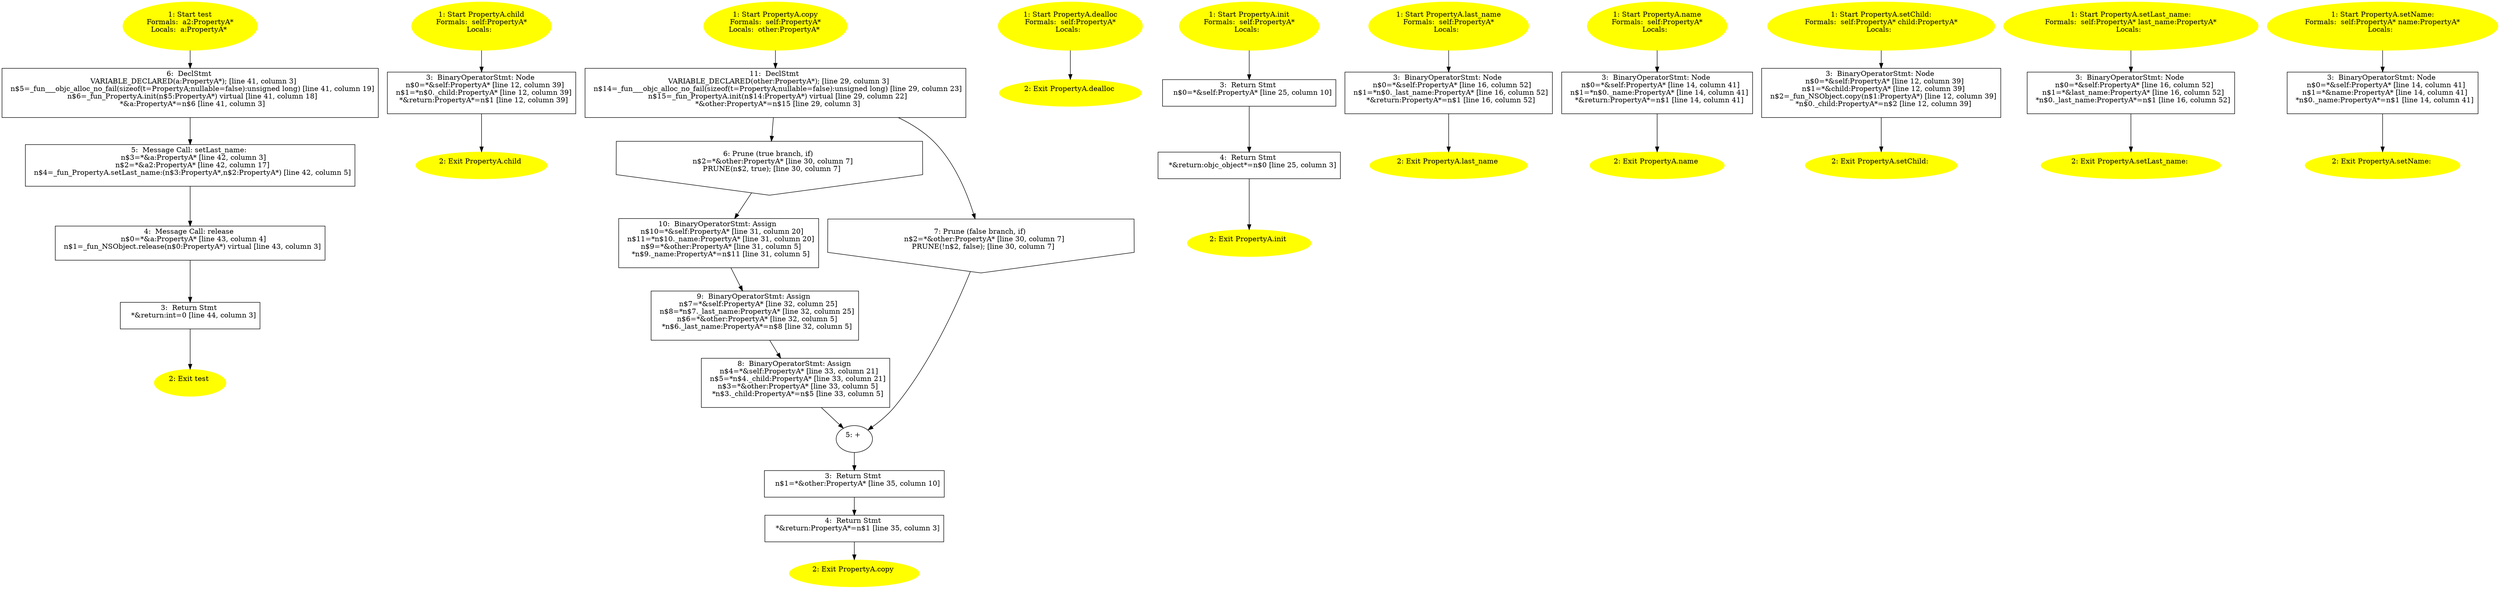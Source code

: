/* @generated */
digraph cfg {
"test.098f6bcd4621d373_1" [label="1: Start test\nFormals:  a2:PropertyA*\nLocals:  a:PropertyA* \n  " color=yellow style=filled]
	

	 "test.098f6bcd4621d373_1" -> "test.098f6bcd4621d373_6" ;
"test.098f6bcd4621d373_2" [label="2: Exit test \n  " color=yellow style=filled]
	

"test.098f6bcd4621d373_3" [label="3:  Return Stmt \n   *&return:int=0 [line 44, column 3]\n " shape="box"]
	

	 "test.098f6bcd4621d373_3" -> "test.098f6bcd4621d373_2" ;
"test.098f6bcd4621d373_4" [label="4:  Message Call: release \n   n$0=*&a:PropertyA* [line 43, column 4]\n  n$1=_fun_NSObject.release(n$0:PropertyA*) virtual [line 43, column 3]\n " shape="box"]
	

	 "test.098f6bcd4621d373_4" -> "test.098f6bcd4621d373_3" ;
"test.098f6bcd4621d373_5" [label="5:  Message Call: setLast_name: \n   n$3=*&a:PropertyA* [line 42, column 3]\n  n$2=*&a2:PropertyA* [line 42, column 17]\n  n$4=_fun_PropertyA.setLast_name:(n$3:PropertyA*,n$2:PropertyA*) [line 42, column 5]\n " shape="box"]
	

	 "test.098f6bcd4621d373_5" -> "test.098f6bcd4621d373_4" ;
"test.098f6bcd4621d373_6" [label="6:  DeclStmt \n   VARIABLE_DECLARED(a:PropertyA*); [line 41, column 3]\n  n$5=_fun___objc_alloc_no_fail(sizeof(t=PropertyA;nullable=false):unsigned long) [line 41, column 19]\n  n$6=_fun_PropertyA.init(n$5:PropertyA*) virtual [line 41, column 18]\n  *&a:PropertyA*=n$6 [line 41, column 3]\n " shape="box"]
	

	 "test.098f6bcd4621d373_6" -> "test.098f6bcd4621d373_5" ;
"child#PropertyA#[instance].ddbb6d6fd671f9f3_1" [label="1: Start PropertyA.child\nFormals:  self:PropertyA*\nLocals:  \n  " color=yellow style=filled]
	

	 "child#PropertyA#[instance].ddbb6d6fd671f9f3_1" -> "child#PropertyA#[instance].ddbb6d6fd671f9f3_3" ;
"child#PropertyA#[instance].ddbb6d6fd671f9f3_2" [label="2: Exit PropertyA.child \n  " color=yellow style=filled]
	

"child#PropertyA#[instance].ddbb6d6fd671f9f3_3" [label="3:  BinaryOperatorStmt: Node \n   n$0=*&self:PropertyA* [line 12, column 39]\n  n$1=*n$0._child:PropertyA* [line 12, column 39]\n  *&return:PropertyA*=n$1 [line 12, column 39]\n " shape="box"]
	

	 "child#PropertyA#[instance].ddbb6d6fd671f9f3_3" -> "child#PropertyA#[instance].ddbb6d6fd671f9f3_2" ;
"copy#PropertyA#[instance].069a3c4354a28603_1" [label="1: Start PropertyA.copy\nFormals:  self:PropertyA*\nLocals:  other:PropertyA* \n  " color=yellow style=filled]
	

	 "copy#PropertyA#[instance].069a3c4354a28603_1" -> "copy#PropertyA#[instance].069a3c4354a28603_11" ;
"copy#PropertyA#[instance].069a3c4354a28603_2" [label="2: Exit PropertyA.copy \n  " color=yellow style=filled]
	

"copy#PropertyA#[instance].069a3c4354a28603_3" [label="3:  Return Stmt \n   n$1=*&other:PropertyA* [line 35, column 10]\n " shape="box"]
	

	 "copy#PropertyA#[instance].069a3c4354a28603_3" -> "copy#PropertyA#[instance].069a3c4354a28603_4" ;
"copy#PropertyA#[instance].069a3c4354a28603_4" [label="4:  Return Stmt \n   *&return:PropertyA*=n$1 [line 35, column 3]\n " shape="box"]
	

	 "copy#PropertyA#[instance].069a3c4354a28603_4" -> "copy#PropertyA#[instance].069a3c4354a28603_2" ;
"copy#PropertyA#[instance].069a3c4354a28603_5" [label="5: + \n  " ]
	

	 "copy#PropertyA#[instance].069a3c4354a28603_5" -> "copy#PropertyA#[instance].069a3c4354a28603_3" ;
"copy#PropertyA#[instance].069a3c4354a28603_6" [label="6: Prune (true branch, if) \n   n$2=*&other:PropertyA* [line 30, column 7]\n  PRUNE(n$2, true); [line 30, column 7]\n " shape="invhouse"]
	

	 "copy#PropertyA#[instance].069a3c4354a28603_6" -> "copy#PropertyA#[instance].069a3c4354a28603_10" ;
"copy#PropertyA#[instance].069a3c4354a28603_7" [label="7: Prune (false branch, if) \n   n$2=*&other:PropertyA* [line 30, column 7]\n  PRUNE(!n$2, false); [line 30, column 7]\n " shape="invhouse"]
	

	 "copy#PropertyA#[instance].069a3c4354a28603_7" -> "copy#PropertyA#[instance].069a3c4354a28603_5" ;
"copy#PropertyA#[instance].069a3c4354a28603_8" [label="8:  BinaryOperatorStmt: Assign \n   n$4=*&self:PropertyA* [line 33, column 21]\n  n$5=*n$4._child:PropertyA* [line 33, column 21]\n  n$3=*&other:PropertyA* [line 33, column 5]\n  *n$3._child:PropertyA*=n$5 [line 33, column 5]\n " shape="box"]
	

	 "copy#PropertyA#[instance].069a3c4354a28603_8" -> "copy#PropertyA#[instance].069a3c4354a28603_5" ;
"copy#PropertyA#[instance].069a3c4354a28603_9" [label="9:  BinaryOperatorStmt: Assign \n   n$7=*&self:PropertyA* [line 32, column 25]\n  n$8=*n$7._last_name:PropertyA* [line 32, column 25]\n  n$6=*&other:PropertyA* [line 32, column 5]\n  *n$6._last_name:PropertyA*=n$8 [line 32, column 5]\n " shape="box"]
	

	 "copy#PropertyA#[instance].069a3c4354a28603_9" -> "copy#PropertyA#[instance].069a3c4354a28603_8" ;
"copy#PropertyA#[instance].069a3c4354a28603_10" [label="10:  BinaryOperatorStmt: Assign \n   n$10=*&self:PropertyA* [line 31, column 20]\n  n$11=*n$10._name:PropertyA* [line 31, column 20]\n  n$9=*&other:PropertyA* [line 31, column 5]\n  *n$9._name:PropertyA*=n$11 [line 31, column 5]\n " shape="box"]
	

	 "copy#PropertyA#[instance].069a3c4354a28603_10" -> "copy#PropertyA#[instance].069a3c4354a28603_9" ;
"copy#PropertyA#[instance].069a3c4354a28603_11" [label="11:  DeclStmt \n   VARIABLE_DECLARED(other:PropertyA*); [line 29, column 3]\n  n$14=_fun___objc_alloc_no_fail(sizeof(t=PropertyA;nullable=false):unsigned long) [line 29, column 23]\n  n$15=_fun_PropertyA.init(n$14:PropertyA*) virtual [line 29, column 22]\n  *&other:PropertyA*=n$15 [line 29, column 3]\n " shape="box"]
	

	 "copy#PropertyA#[instance].069a3c4354a28603_11" -> "copy#PropertyA#[instance].069a3c4354a28603_6" ;
	 "copy#PropertyA#[instance].069a3c4354a28603_11" -> "copy#PropertyA#[instance].069a3c4354a28603_7" ;
"dealloc#PropertyA#[instance].a406af22c8aadb53_1" [label="1: Start PropertyA.dealloc\nFormals:  self:PropertyA*\nLocals:  \n  " color=yellow style=filled]
	

	 "dealloc#PropertyA#[instance].a406af22c8aadb53_1" -> "dealloc#PropertyA#[instance].a406af22c8aadb53_2" ;
"dealloc#PropertyA#[instance].a406af22c8aadb53_2" [label="2: Exit PropertyA.dealloc \n  " color=yellow style=filled]
	

"init#PropertyA#[instance].f6d33a23a7d0df10_1" [label="1: Start PropertyA.init\nFormals:  self:PropertyA*\nLocals:  \n  " color=yellow style=filled]
	

	 "init#PropertyA#[instance].f6d33a23a7d0df10_1" -> "init#PropertyA#[instance].f6d33a23a7d0df10_3" ;
"init#PropertyA#[instance].f6d33a23a7d0df10_2" [label="2: Exit PropertyA.init \n  " color=yellow style=filled]
	

"init#PropertyA#[instance].f6d33a23a7d0df10_3" [label="3:  Return Stmt \n   n$0=*&self:PropertyA* [line 25, column 10]\n " shape="box"]
	

	 "init#PropertyA#[instance].f6d33a23a7d0df10_3" -> "init#PropertyA#[instance].f6d33a23a7d0df10_4" ;
"init#PropertyA#[instance].f6d33a23a7d0df10_4" [label="4:  Return Stmt \n   *&return:objc_object*=n$0 [line 25, column 3]\n " shape="box"]
	

	 "init#PropertyA#[instance].f6d33a23a7d0df10_4" -> "init#PropertyA#[instance].f6d33a23a7d0df10_2" ;
"last_name#PropertyA#[instance].a7135f930883ad7a_1" [label="1: Start PropertyA.last_name\nFormals:  self:PropertyA*\nLocals:  \n  " color=yellow style=filled]
	

	 "last_name#PropertyA#[instance].a7135f930883ad7a_1" -> "last_name#PropertyA#[instance].a7135f930883ad7a_3" ;
"last_name#PropertyA#[instance].a7135f930883ad7a_2" [label="2: Exit PropertyA.last_name \n  " color=yellow style=filled]
	

"last_name#PropertyA#[instance].a7135f930883ad7a_3" [label="3:  BinaryOperatorStmt: Node \n   n$0=*&self:PropertyA* [line 16, column 52]\n  n$1=*n$0._last_name:PropertyA* [line 16, column 52]\n  *&return:PropertyA*=n$1 [line 16, column 52]\n " shape="box"]
	

	 "last_name#PropertyA#[instance].a7135f930883ad7a_3" -> "last_name#PropertyA#[instance].a7135f930883ad7a_2" ;
"name#PropertyA#[instance].001ac67fa2321888_1" [label="1: Start PropertyA.name\nFormals:  self:PropertyA*\nLocals:  \n  " color=yellow style=filled]
	

	 "name#PropertyA#[instance].001ac67fa2321888_1" -> "name#PropertyA#[instance].001ac67fa2321888_3" ;
"name#PropertyA#[instance].001ac67fa2321888_2" [label="2: Exit PropertyA.name \n  " color=yellow style=filled]
	

"name#PropertyA#[instance].001ac67fa2321888_3" [label="3:  BinaryOperatorStmt: Node \n   n$0=*&self:PropertyA* [line 14, column 41]\n  n$1=*n$0._name:PropertyA* [line 14, column 41]\n  *&return:PropertyA*=n$1 [line 14, column 41]\n " shape="box"]
	

	 "name#PropertyA#[instance].001ac67fa2321888_3" -> "name#PropertyA#[instance].001ac67fa2321888_2" ;
"setChild:#PropertyA(class Propert.d0716bfbd35a49be_1" [label="1: Start PropertyA.setChild:\nFormals:  self:PropertyA* child:PropertyA*\nLocals:  \n  " color=yellow style=filled]
	

	 "setChild:#PropertyA(class Propert.d0716bfbd35a49be_1" -> "setChild:#PropertyA(class Propert.d0716bfbd35a49be_3" ;
"setChild:#PropertyA(class Propert.d0716bfbd35a49be_2" [label="2: Exit PropertyA.setChild: \n  " color=yellow style=filled]
	

"setChild:#PropertyA(class Propert.d0716bfbd35a49be_3" [label="3:  BinaryOperatorStmt: Node \n   n$0=*&self:PropertyA* [line 12, column 39]\n  n$1=*&child:PropertyA* [line 12, column 39]\n  n$2=_fun_NSObject.copy(n$1:PropertyA*) [line 12, column 39]\n  *n$0._child:PropertyA*=n$2 [line 12, column 39]\n " shape="box"]
	

	 "setChild:#PropertyA(class Propert.d0716bfbd35a49be_3" -> "setChild:#PropertyA(class Propert.d0716bfbd35a49be_2" ;
"setLast_name:#PropertyA(class Pro.402d582c602c51e4_1" [label="1: Start PropertyA.setLast_name:\nFormals:  self:PropertyA* last_name:PropertyA*\nLocals:  \n  " color=yellow style=filled]
	

	 "setLast_name:#PropertyA(class Pro.402d582c602c51e4_1" -> "setLast_name:#PropertyA(class Pro.402d582c602c51e4_3" ;
"setLast_name:#PropertyA(class Pro.402d582c602c51e4_2" [label="2: Exit PropertyA.setLast_name: \n  " color=yellow style=filled]
	

"setLast_name:#PropertyA(class Pro.402d582c602c51e4_3" [label="3:  BinaryOperatorStmt: Node \n   n$0=*&self:PropertyA* [line 16, column 52]\n  n$1=*&last_name:PropertyA* [line 16, column 52]\n  *n$0._last_name:PropertyA*=n$1 [line 16, column 52]\n " shape="box"]
	

	 "setLast_name:#PropertyA(class Pro.402d582c602c51e4_3" -> "setLast_name:#PropertyA(class Pro.402d582c602c51e4_2" ;
"setName:#PropertyA(class Property.32cd32d963bb2f6e_1" [label="1: Start PropertyA.setName:\nFormals:  self:PropertyA* name:PropertyA*\nLocals:  \n  " color=yellow style=filled]
	

	 "setName:#PropertyA(class Property.32cd32d963bb2f6e_1" -> "setName:#PropertyA(class Property.32cd32d963bb2f6e_3" ;
"setName:#PropertyA(class Property.32cd32d963bb2f6e_2" [label="2: Exit PropertyA.setName: \n  " color=yellow style=filled]
	

"setName:#PropertyA(class Property.32cd32d963bb2f6e_3" [label="3:  BinaryOperatorStmt: Node \n   n$0=*&self:PropertyA* [line 14, column 41]\n  n$1=*&name:PropertyA* [line 14, column 41]\n  *n$0._name:PropertyA*=n$1 [line 14, column 41]\n " shape="box"]
	

	 "setName:#PropertyA(class Property.32cd32d963bb2f6e_3" -> "setName:#PropertyA(class Property.32cd32d963bb2f6e_2" ;
}
